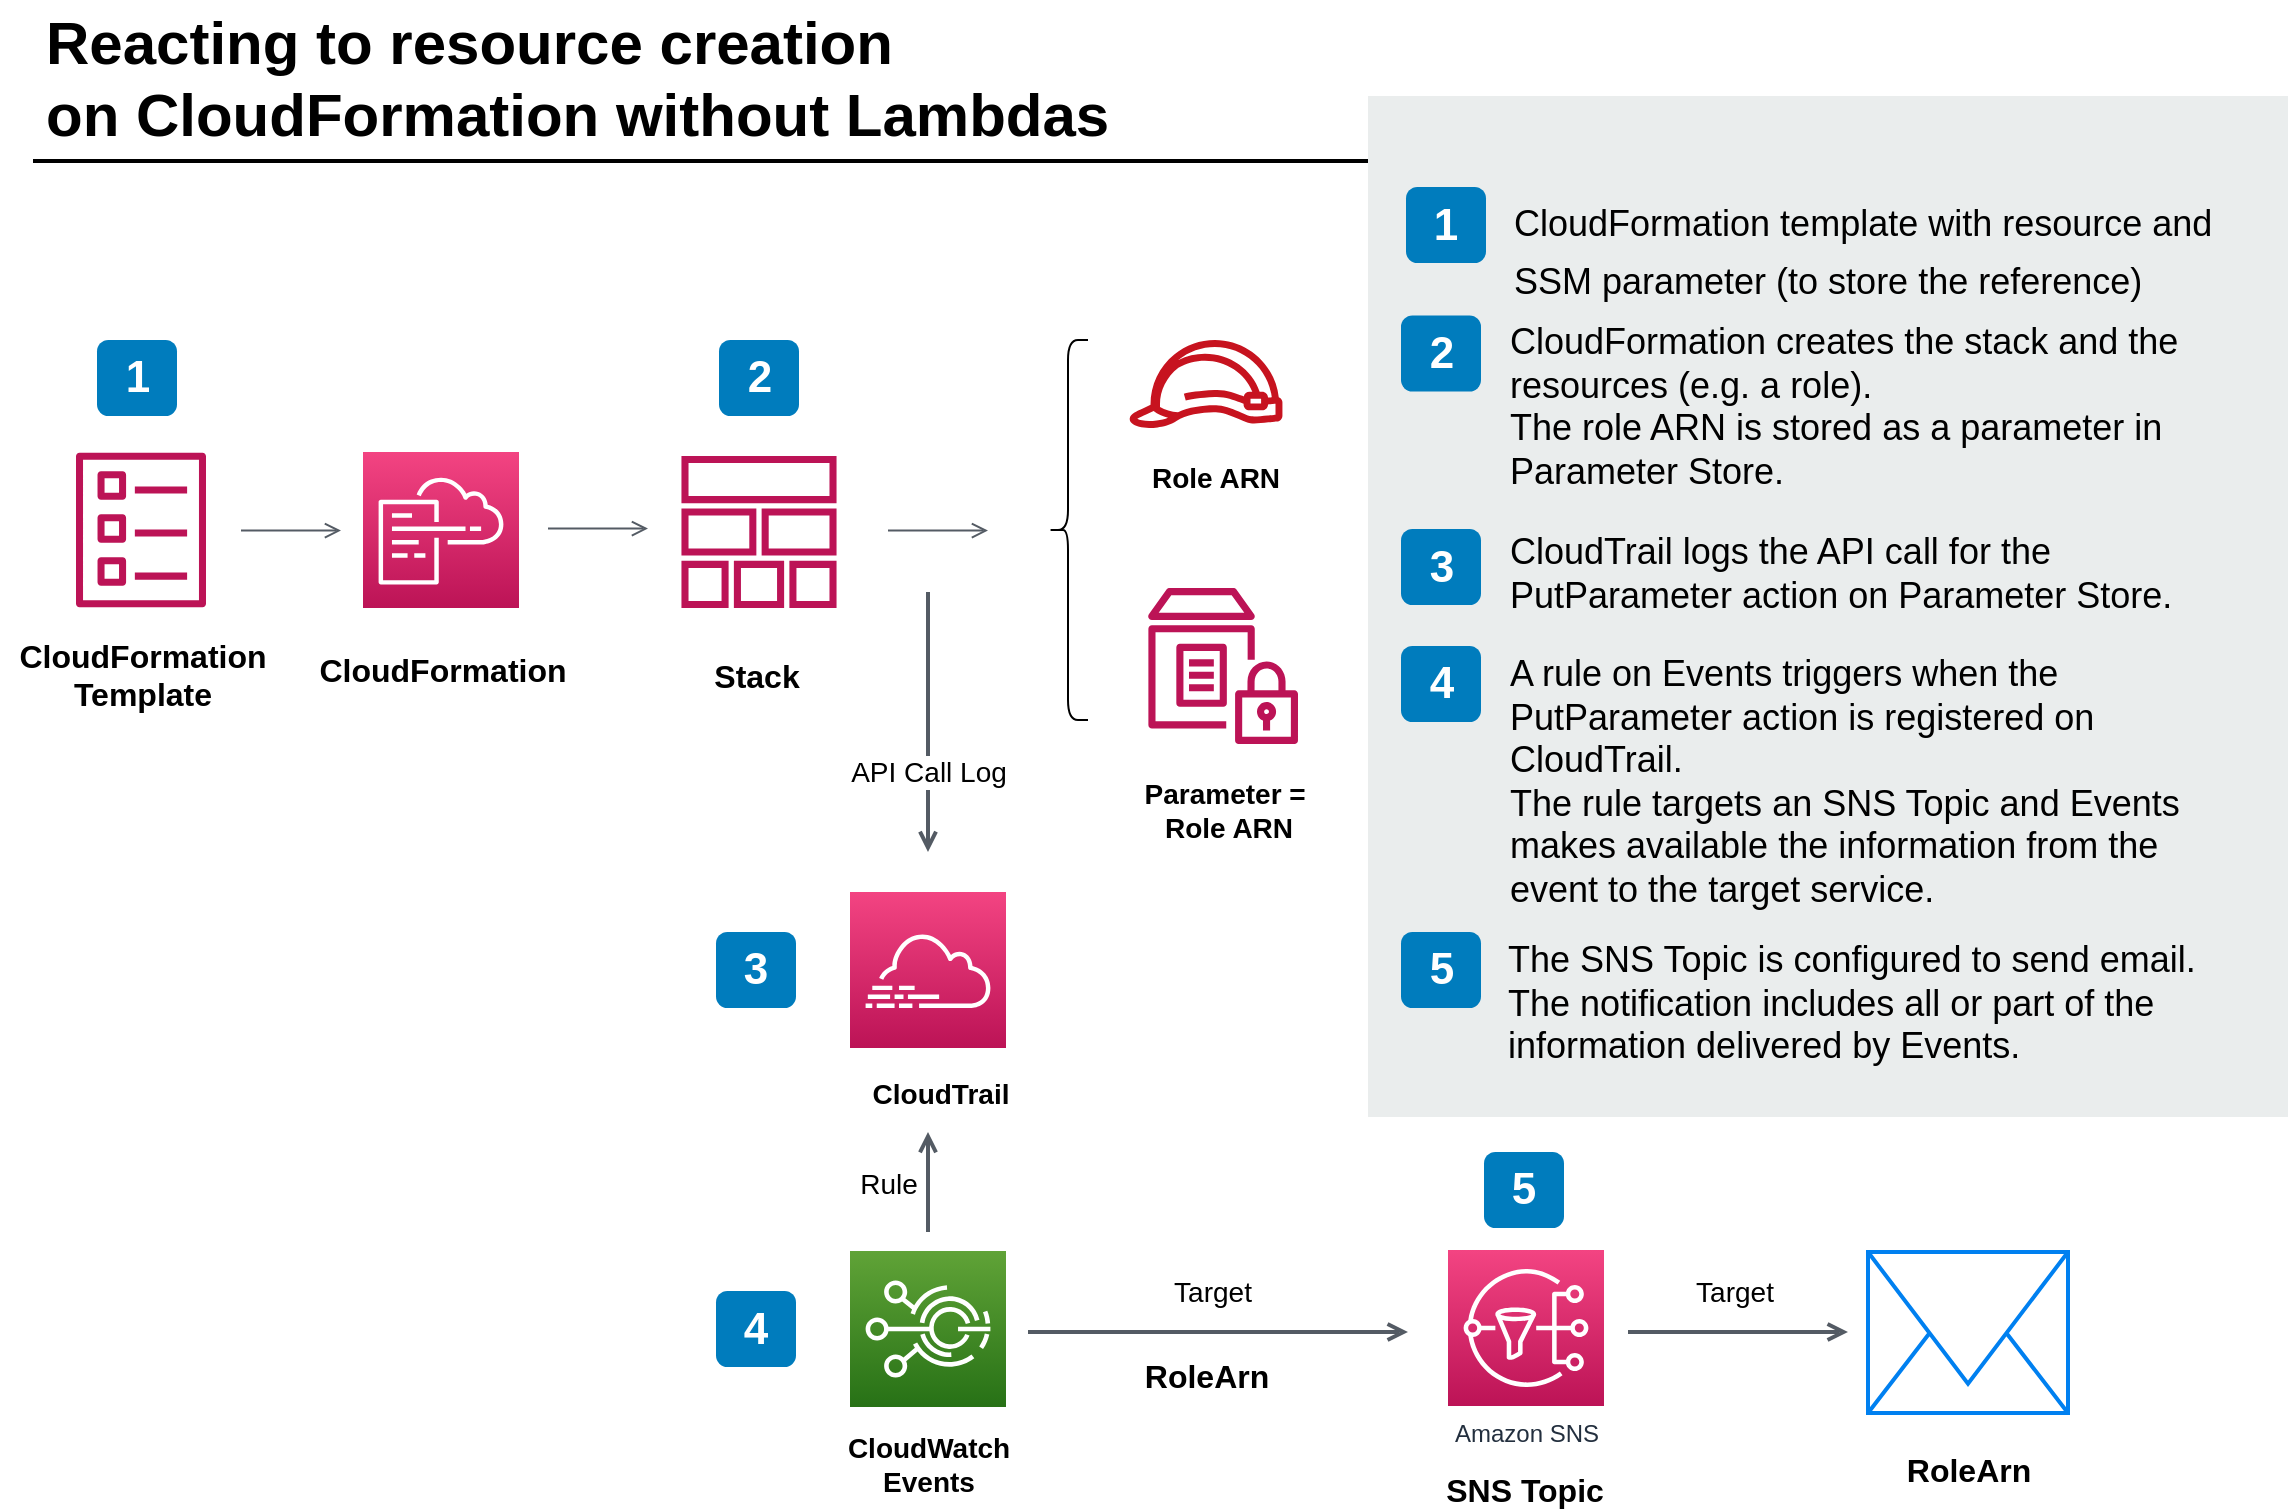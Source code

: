 <mxfile version="13.0.9" type="device"><diagram id="Ht1M8jgEwFfnCIfOTk4-" name="Page-1"><mxGraphModel dx="2330" dy="975" grid="1" gridSize="10" guides="1" tooltips="1" connect="1" arrows="1" fold="1" page="1" pageScale="1" pageWidth="1169" pageHeight="827" math="0" shadow="0"><root><mxCell id="0"/><mxCell id="1" parent="0"/><mxCell id="-QjtrjUzRDEMRZ5MF8oH-9" value="1" style="rounded=1;whiteSpace=wrap;html=1;fillColor=#007CBD;strokeColor=none;fontColor=#FFFFFF;fontStyle=1;fontSize=22;" parent="1" vertex="1"><mxGeometry x="64.5" y="202" width="40" height="38" as="geometry"/></mxCell><mxCell id="-QjtrjUzRDEMRZ5MF8oH-24" value="Amazon SNS" style="outlineConnect=0;fontColor=#232F3E;gradientColor=#F34482;gradientDirection=north;fillColor=#BC1356;strokeColor=#ffffff;dashed=0;verticalLabelPosition=bottom;verticalAlign=top;align=center;html=1;fontSize=12;fontStyle=0;aspect=fixed;shape=mxgraph.aws4.resourceIcon;resIcon=mxgraph.aws4.sns;" parent="1" vertex="1"><mxGeometry x="740" y="657" width="78" height="78" as="geometry"/></mxCell><mxCell id="-QjtrjUzRDEMRZ5MF8oH-28" value="2" style="rounded=1;whiteSpace=wrap;html=1;fillColor=#007CBD;strokeColor=none;fontColor=#FFFFFF;fontStyle=1;fontSize=22;" parent="1" vertex="1"><mxGeometry x="375.5" y="202" width="40" height="38" as="geometry"/></mxCell><mxCell id="-QjtrjUzRDEMRZ5MF8oH-47" value="Reacting to resource creation &lt;br&gt;on CloudFormation without Lambdas" style="text;html=1;resizable=0;points=[];autosize=1;align=left;verticalAlign=top;spacingTop=-4;fontSize=30;fontStyle=1" parent="1" vertex="1"><mxGeometry x="36.5" y="32.5" width="550" height="70" as="geometry"/></mxCell><mxCell id="SCVMTBWpLvtzJIhz15lM-1" value="" style="line;strokeWidth=2;html=1;fontSize=14;" parent="1" vertex="1"><mxGeometry x="32.5" y="107.5" width="1060" height="10" as="geometry"/></mxCell><mxCell id="SCVMTBWpLvtzJIhz15lM-2" value="&lt;span&gt;Role ARN&lt;/span&gt;" style="text;html=1;resizable=0;points=[];autosize=1;align=left;verticalAlign=top;spacingTop=-4;fontSize=14;fontStyle=1" parent="1" vertex="1"><mxGeometry x="590" y="260" width="80" height="20" as="geometry"/></mxCell><mxCell id="SCVMTBWpLvtzJIhz15lM-3" value="" style="edgeStyle=orthogonalEdgeStyle;html=1;endArrow=open;elbow=vertical;startArrow=none;endFill=0;strokeColor=#545B64;rounded=0;fontSize=14;" parent="1" edge="1"><mxGeometry width="100" relative="1" as="geometry"><mxPoint x="460" y="297.29" as="sourcePoint"/><mxPoint x="510" y="297.29" as="targetPoint"/></mxGeometry></mxCell><mxCell id="SCVMTBWpLvtzJIhz15lM-5" value="" style="shape=curlyBracket;whiteSpace=wrap;html=1;rounded=1;fontSize=14;" parent="1" vertex="1"><mxGeometry x="540" y="202" width="20" height="190" as="geometry"/></mxCell><mxCell id="SCVMTBWpLvtzJIhz15lM-17" value="&lt;span&gt;Target&lt;/span&gt;" style="edgeStyle=orthogonalEdgeStyle;html=1;endArrow=open;elbow=vertical;startArrow=none;endFill=0;strokeColor=#545B64;rounded=0;fontSize=14;strokeWidth=2;" parent="1" edge="1"><mxGeometry x="-0.037" y="20" width="100" relative="1" as="geometry"><mxPoint x="530" y="698" as="sourcePoint"/><mxPoint x="720" y="698" as="targetPoint"/><mxPoint as="offset"/></mxGeometry></mxCell><mxCell id="SCVMTBWpLvtzJIhz15lM-19" value="&lt;span&gt;Rule&lt;/span&gt;" style="edgeStyle=orthogonalEdgeStyle;html=1;endArrow=open;elbow=vertical;startArrow=none;endFill=0;strokeColor=#545B64;rounded=0;fontSize=14;strokeWidth=2;" parent="1" edge="1"><mxGeometry x="-0.037" y="20" width="100" relative="1" as="geometry"><mxPoint x="480" y="648" as="sourcePoint"/><mxPoint x="480" y="598" as="targetPoint"/><mxPoint as="offset"/></mxGeometry></mxCell><mxCell id="7OVz4w7n9kzEPWy-4BBC-3" value="" style="rounded=0;whiteSpace=wrap;html=1;fillColor=#EAEDED;fontSize=22;fontColor=#FFFFFF;strokeColor=none;labelBackgroundColor=none;" parent="1" vertex="1"><mxGeometry x="700" y="80" width="460" height="510.5" as="geometry"/></mxCell><mxCell id="7OVz4w7n9kzEPWy-4BBC-4" value="1" style="rounded=1;whiteSpace=wrap;html=1;fillColor=#007CBD;strokeColor=none;fontColor=#FFFFFF;fontStyle=1;fontSize=22;labelBackgroundColor=none;" parent="1" vertex="1"><mxGeometry x="719" y="125.5" width="40" height="38" as="geometry"/></mxCell><mxCell id="7OVz4w7n9kzEPWy-4BBC-5" value="2" style="rounded=1;whiteSpace=wrap;html=1;fillColor=#007CBD;strokeColor=none;fontColor=#FFFFFF;fontStyle=1;fontSize=22;labelBackgroundColor=none;" parent="1" vertex="1"><mxGeometry x="716.5" y="189.75" width="40" height="38" as="geometry"/></mxCell><mxCell id="7OVz4w7n9kzEPWy-4BBC-6" value="3" style="rounded=1;whiteSpace=wrap;html=1;fillColor=#007CBD;strokeColor=none;fontColor=#FFFFFF;fontStyle=1;fontSize=22;labelBackgroundColor=none;" parent="1" vertex="1"><mxGeometry x="716.5" y="296.5" width="40" height="38" as="geometry"/></mxCell><mxCell id="7OVz4w7n9kzEPWy-4BBC-7" value="4" style="rounded=1;whiteSpace=wrap;html=1;fillColor=#007CBD;strokeColor=none;fontColor=#FFFFFF;fontStyle=1;fontSize=22;labelBackgroundColor=none;" parent="1" vertex="1"><mxGeometry x="716.5" y="355" width="40" height="38" as="geometry"/></mxCell><mxCell id="7OVz4w7n9kzEPWy-4BBC-8" value="5" style="rounded=1;whiteSpace=wrap;html=1;fillColor=#007CBD;strokeColor=none;fontColor=#FFFFFF;fontStyle=1;fontSize=22;labelBackgroundColor=none;" parent="1" vertex="1"><mxGeometry x="716.5" y="498" width="40" height="38" as="geometry"/></mxCell><mxCell id="7OVz4w7n9kzEPWy-4BBC-13" value="&lt;span&gt;&lt;font style=&quot;font-size: 18px&quot;&gt;CloudFormation template with resource and SSM parameter (to store the reference)&lt;/font&gt;&lt;/span&gt;" style="text;html=1;align=left;verticalAlign=top;spacingTop=-4;fontSize=24;labelBackgroundColor=none;whiteSpace=wrap;" parent="1" vertex="1"><mxGeometry x="770.5" y="125" width="370.5" height="77" as="geometry"/></mxCell><mxCell id="7OVz4w7n9kzEPWy-4BBC-14" value="&lt;font style=&quot;font-size: 18px&quot;&gt;CloudFormation creates the stack and the resources (e.g. a role).&lt;br&gt;The role ARN is stored as a parameter in Parameter Store.&lt;/font&gt;" style="text;html=1;align=left;verticalAlign=top;spacingTop=-4;fontSize=14;labelBackgroundColor=none;whiteSpace=wrap;" parent="1" vertex="1"><mxGeometry x="768.5" y="190.25" width="361.5" height="104.75" as="geometry"/></mxCell><mxCell id="7OVz4w7n9kzEPWy-4BBC-15" value="&lt;span&gt;&lt;font style=&quot;font-size: 18px&quot;&gt;CloudTrail logs the API call for the PutParameter action on Parameter Store.&lt;/font&gt;&lt;/span&gt;" style="text;html=1;align=left;verticalAlign=top;spacingTop=-4;fontSize=14;labelBackgroundColor=none;whiteSpace=wrap;" parent="1" vertex="1"><mxGeometry x="768.5" y="295" width="361.5" height="60" as="geometry"/></mxCell><mxCell id="7OVz4w7n9kzEPWy-4BBC-16" value="&lt;font style=&quot;font-size: 18px&quot;&gt;A rule on Events triggers when the PutParameter action is registered on CloudTrail.&lt;br&gt;The rule targets an SNS Topic and Events makes available the information from the event to the target service.&lt;/font&gt;" style="text;html=1;align=left;verticalAlign=top;spacingTop=-4;fontSize=14;labelBackgroundColor=none;whiteSpace=wrap;" parent="1" vertex="1"><mxGeometry x="768.5" y="355.5" width="371.5" height="121" as="geometry"/></mxCell><mxCell id="7OVz4w7n9kzEPWy-4BBC-17" value="&lt;font style=&quot;font-size: 18px&quot;&gt;The SNS Topic is configured to send email.&lt;br&gt;The notification includes all or part of the information delivered by Events.&lt;/font&gt;" style="text;html=1;align=left;verticalAlign=top;spacingTop=-4;fontSize=14;labelBackgroundColor=none;whiteSpace=wrap;" parent="1" vertex="1"><mxGeometry x="768" y="498.5" width="370.5" height="81" as="geometry"/></mxCell><mxCell id="vtMXB4QGWFRC6zJYu3Lr-3" value="" style="outlineConnect=0;fontColor=#232F3E;gradientColor=#F34482;gradientDirection=north;fillColor=#BC1356;strokeColor=#ffffff;dashed=0;verticalLabelPosition=bottom;verticalAlign=top;align=center;html=1;fontSize=12;fontStyle=0;aspect=fixed;shape=mxgraph.aws4.resourceIcon;resIcon=mxgraph.aws4.cloudformation;" vertex="1" parent="1"><mxGeometry x="197.5" y="258" width="78" height="78" as="geometry"/></mxCell><mxCell id="vtMXB4QGWFRC6zJYu3Lr-4" value="" style="outlineConnect=0;fontColor=#232F3E;gradientColor=none;fillColor=#BC1356;strokeColor=none;dashed=0;verticalLabelPosition=bottom;verticalAlign=top;align=center;html=1;fontSize=12;fontStyle=0;aspect=fixed;pointerEvents=1;shape=mxgraph.aws4.stack;" vertex="1" parent="1"><mxGeometry x="355" y="260" width="81" height="76" as="geometry"/></mxCell><mxCell id="vtMXB4QGWFRC6zJYu3Lr-5" value="" style="outlineConnect=0;fontColor=#232F3E;gradientColor=none;fillColor=#BC1356;strokeColor=none;dashed=0;verticalLabelPosition=bottom;verticalAlign=top;align=center;html=1;fontSize=12;fontStyle=0;aspect=fixed;pointerEvents=1;shape=mxgraph.aws4.template;" vertex="1" parent="1"><mxGeometry x="54" y="258" width="65" height="78" as="geometry"/></mxCell><mxCell id="vtMXB4QGWFRC6zJYu3Lr-7" value="" style="outlineConnect=0;fontColor=#232F3E;gradientColor=none;fillColor=#BC1356;strokeColor=none;dashed=0;verticalLabelPosition=bottom;verticalAlign=top;align=center;html=1;fontSize=12;fontStyle=0;aspect=fixed;pointerEvents=1;shape=mxgraph.aws4.parameter_store;" vertex="1" parent="1"><mxGeometry x="590" y="326" width="75" height="78" as="geometry"/></mxCell><mxCell id="vtMXB4QGWFRC6zJYu3Lr-9" value="" style="outlineConnect=0;fontColor=#232F3E;gradientColor=none;fillColor=#C7131F;strokeColor=none;dashed=0;verticalLabelPosition=bottom;verticalAlign=top;align=center;html=1;fontSize=12;fontStyle=0;aspect=fixed;pointerEvents=1;shape=mxgraph.aws4.role;" vertex="1" parent="1"><mxGeometry x="580" y="202" width="78" height="44" as="geometry"/></mxCell><mxCell id="vtMXB4QGWFRC6zJYu3Lr-11" value="" style="outlineConnect=0;fontColor=#232F3E;gradientColor=#F34482;gradientDirection=north;fillColor=#BC1356;strokeColor=#ffffff;dashed=0;verticalLabelPosition=bottom;verticalAlign=top;align=center;html=1;fontSize=12;fontStyle=0;aspect=fixed;shape=mxgraph.aws4.resourceIcon;resIcon=mxgraph.aws4.cloudtrail;" vertex="1" parent="1"><mxGeometry x="441" y="478" width="78" height="78" as="geometry"/></mxCell><mxCell id="vtMXB4QGWFRC6zJYu3Lr-12" value="" style="outlineConnect=0;fontColor=#232F3E;gradientColor=#60A337;gradientDirection=north;fillColor=#277116;strokeColor=#ffffff;dashed=0;verticalLabelPosition=bottom;verticalAlign=top;align=center;html=1;fontSize=12;fontStyle=0;aspect=fixed;shape=mxgraph.aws4.resourceIcon;resIcon=mxgraph.aws4.iot_events;" vertex="1" parent="1"><mxGeometry x="441" y="657.5" width="78" height="78" as="geometry"/></mxCell><mxCell id="vtMXB4QGWFRC6zJYu3Lr-13" value="CloudFormation&lt;br&gt;Template" style="text;html=1;resizable=0;points=[];autosize=1;align=center;verticalAlign=top;spacingTop=-4;fontSize=16;fontStyle=1" vertex="1" parent="1"><mxGeometry x="16.5" y="347.5" width="140" height="40" as="geometry"/></mxCell><mxCell id="vtMXB4QGWFRC6zJYu3Lr-14" value="CloudFormation" style="text;html=1;resizable=0;points=[];autosize=1;align=center;verticalAlign=top;spacingTop=-4;fontSize=16;fontStyle=1" vertex="1" parent="1"><mxGeometry x="166.5" y="355" width="140" height="20" as="geometry"/></mxCell><mxCell id="vtMXB4QGWFRC6zJYu3Lr-15" value="Stack" style="text;html=1;resizable=0;points=[];autosize=1;align=center;verticalAlign=top;spacingTop=-4;fontSize=16;fontStyle=1" vertex="1" parent="1"><mxGeometry x="364.0" y="357.5" width="60" height="20" as="geometry"/></mxCell><mxCell id="vtMXB4QGWFRC6zJYu3Lr-16" value="" style="edgeStyle=orthogonalEdgeStyle;html=1;endArrow=open;elbow=vertical;startArrow=none;endFill=0;strokeColor=#545B64;rounded=0;fontSize=14;" edge="1" parent="1"><mxGeometry width="100" relative="1" as="geometry"><mxPoint x="136.5" y="297.29" as="sourcePoint"/><mxPoint x="186.5" y="297.29" as="targetPoint"/></mxGeometry></mxCell><mxCell id="vtMXB4QGWFRC6zJYu3Lr-17" value="" style="edgeStyle=orthogonalEdgeStyle;html=1;endArrow=open;elbow=vertical;startArrow=none;endFill=0;strokeColor=#545B64;rounded=0;fontSize=14;" edge="1" parent="1"><mxGeometry width="100" relative="1" as="geometry"><mxPoint x="290" y="296.29" as="sourcePoint"/><mxPoint x="340" y="296.29" as="targetPoint"/></mxGeometry></mxCell><mxCell id="vtMXB4QGWFRC6zJYu3Lr-18" value="&lt;span&gt;Parameter =&amp;nbsp;&lt;br&gt;Role ARN&lt;/span&gt;" style="text;html=1;resizable=0;points=[];autosize=1;align=center;verticalAlign=top;spacingTop=-4;fontSize=14;fontStyle=1" vertex="1" parent="1"><mxGeometry x="580" y="418" width="100" height="40" as="geometry"/></mxCell><mxCell id="vtMXB4QGWFRC6zJYu3Lr-19" value="CloudTrail" style="text;html=1;resizable=0;points=[];autosize=1;align=center;verticalAlign=top;spacingTop=-4;fontSize=14;fontStyle=1" vertex="1" parent="1"><mxGeometry x="446" y="568" width="80" height="20" as="geometry"/></mxCell><mxCell id="vtMXB4QGWFRC6zJYu3Lr-20" value="API Call Log" style="edgeStyle=orthogonalEdgeStyle;html=1;endArrow=none;elbow=vertical;startArrow=open;endFill=0;strokeColor=#545B64;rounded=0;fontSize=14;strokeWidth=2;startFill=0;" edge="1" parent="1"><mxGeometry x="-0.385" width="100" relative="1" as="geometry"><mxPoint x="480" y="458" as="sourcePoint"/><mxPoint x="480" y="328" as="targetPoint"/><mxPoint as="offset"/></mxGeometry></mxCell><mxCell id="vtMXB4QGWFRC6zJYu3Lr-21" value="CloudWatch&lt;br&gt;Events" style="text;html=1;resizable=0;points=[];autosize=1;align=center;verticalAlign=top;spacingTop=-4;fontSize=14;fontStyle=1" vertex="1" parent="1"><mxGeometry x="430" y="745" width="100" height="40" as="geometry"/></mxCell><mxCell id="vtMXB4QGWFRC6zJYu3Lr-23" value="RoleArn" style="text;html=1;resizable=0;points=[];autosize=1;align=center;verticalAlign=top;spacingTop=-4;fontSize=16;fontStyle=1" vertex="1" parent="1"><mxGeometry x="579.0" y="708" width="80" height="20" as="geometry"/></mxCell><mxCell id="vtMXB4QGWFRC6zJYu3Lr-24" value="" style="html=1;verticalLabelPosition=bottom;align=center;labelBackgroundColor=#ffffff;verticalAlign=top;strokeWidth=2;strokeColor=#0080F0;shadow=0;dashed=0;shape=mxgraph.ios7.icons.mail;" vertex="1" parent="1"><mxGeometry x="950" y="658" width="100" height="80.5" as="geometry"/></mxCell><mxCell id="vtMXB4QGWFRC6zJYu3Lr-27" value="SNS Topic" style="text;html=1;resizable=0;points=[];autosize=1;align=center;verticalAlign=top;spacingTop=-4;fontSize=16;fontStyle=1" vertex="1" parent="1"><mxGeometry x="733.0" y="765" width="90" height="20" as="geometry"/></mxCell><mxCell id="vtMXB4QGWFRC6zJYu3Lr-28" value="&lt;span&gt;Target&lt;/span&gt;" style="edgeStyle=orthogonalEdgeStyle;html=1;endArrow=open;elbow=vertical;startArrow=none;endFill=0;strokeColor=#545B64;rounded=0;fontSize=14;strokeWidth=2;" edge="1" parent="1"><mxGeometry x="-0.037" y="20" width="100" relative="1" as="geometry"><mxPoint x="830" y="698" as="sourcePoint"/><mxPoint x="940" y="698" as="targetPoint"/><mxPoint as="offset"/><Array as="points"><mxPoint x="830" y="698"/></Array></mxGeometry></mxCell><mxCell id="vtMXB4QGWFRC6zJYu3Lr-30" value="3" style="rounded=1;whiteSpace=wrap;html=1;fillColor=#007CBD;strokeColor=none;fontColor=#FFFFFF;fontStyle=1;fontSize=22;labelBackgroundColor=none;" vertex="1" parent="1"><mxGeometry x="374" y="498" width="40" height="38" as="geometry"/></mxCell><mxCell id="vtMXB4QGWFRC6zJYu3Lr-31" value="4" style="rounded=1;whiteSpace=wrap;html=1;fillColor=#007CBD;strokeColor=none;fontColor=#FFFFFF;fontStyle=1;fontSize=22;labelBackgroundColor=none;" vertex="1" parent="1"><mxGeometry x="374" y="677.5" width="40" height="38" as="geometry"/></mxCell><mxCell id="vtMXB4QGWFRC6zJYu3Lr-32" value="5" style="rounded=1;whiteSpace=wrap;html=1;fillColor=#007CBD;strokeColor=none;fontColor=#FFFFFF;fontStyle=1;fontSize=22;labelBackgroundColor=none;" vertex="1" parent="1"><mxGeometry x="758" y="608" width="40" height="38" as="geometry"/></mxCell><mxCell id="vtMXB4QGWFRC6zJYu3Lr-33" value="RoleArn" style="text;html=1;resizable=0;points=[];autosize=1;align=center;verticalAlign=top;spacingTop=-4;fontSize=16;fontStyle=1" vertex="1" parent="1"><mxGeometry x="960.0" y="755" width="80" height="20" as="geometry"/></mxCell></root></mxGraphModel></diagram></mxfile>